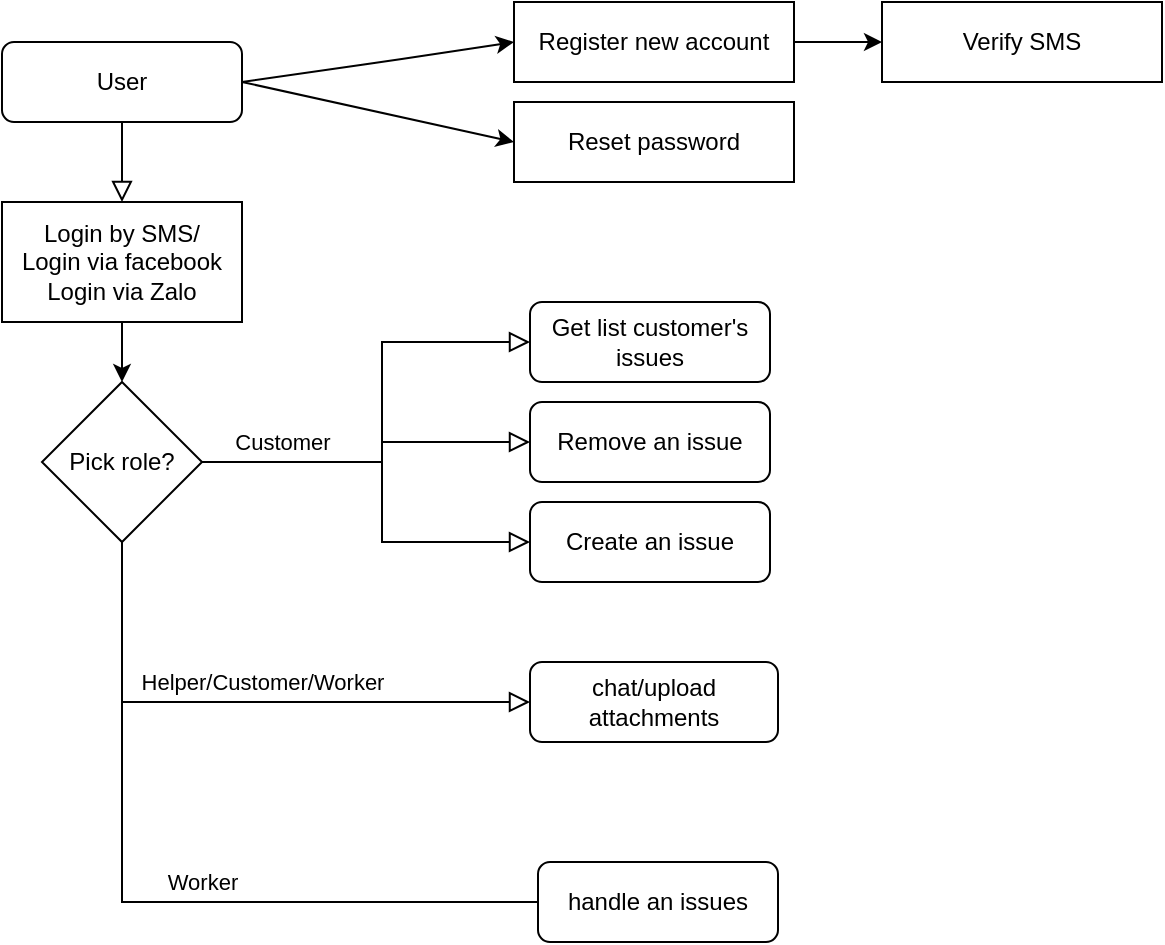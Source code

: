<mxfile version="14.4.9" type="github">
  <diagram id="C5RBs43oDa-KdzZeNtuy" name="Page-1">
    <mxGraphModel dx="716" dy="400" grid="1" gridSize="10" guides="1" tooltips="1" connect="1" arrows="1" fold="1" page="1" pageScale="1" pageWidth="827" pageHeight="1169" math="0" shadow="0">
      <root>
        <mxCell id="WIyWlLk6GJQsqaUBKTNV-0" />
        <mxCell id="WIyWlLk6GJQsqaUBKTNV-1" parent="WIyWlLk6GJQsqaUBKTNV-0" />
        <mxCell id="WIyWlLk6GJQsqaUBKTNV-2" value="" style="rounded=0;html=1;jettySize=auto;orthogonalLoop=1;fontSize=11;endArrow=block;endFill=0;endSize=8;strokeWidth=1;shadow=0;labelBackgroundColor=none;edgeStyle=orthogonalEdgeStyle;" parent="WIyWlLk6GJQsqaUBKTNV-1" source="WIyWlLk6GJQsqaUBKTNV-3" target="phNBYUWBBcwwwVyfr73K-1" edge="1">
          <mxGeometry relative="1" as="geometry">
            <mxPoint x="220" y="170" as="targetPoint" />
          </mxGeometry>
        </mxCell>
        <mxCell id="WIyWlLk6GJQsqaUBKTNV-3" value="User" style="rounded=1;whiteSpace=wrap;html=1;fontSize=12;glass=0;strokeWidth=1;shadow=0;" parent="WIyWlLk6GJQsqaUBKTNV-1" vertex="1">
          <mxGeometry x="160" y="20" width="120" height="40" as="geometry" />
        </mxCell>
        <mxCell id="WIyWlLk6GJQsqaUBKTNV-4" value="Worker" style="rounded=0;html=1;jettySize=auto;orthogonalLoop=1;fontSize=11;endArrow=block;endFill=0;endSize=8;strokeWidth=1;shadow=0;labelBackgroundColor=none;edgeStyle=orthogonalEdgeStyle;entryX=0;entryY=0.5;entryDx=0;entryDy=0;exitX=0.5;exitY=1;exitDx=0;exitDy=0;" parent="WIyWlLk6GJQsqaUBKTNV-1" source="phNBYUWBBcwwwVyfr73K-7" target="WIyWlLk6GJQsqaUBKTNV-12" edge="1">
          <mxGeometry x="0.122" y="10" relative="1" as="geometry">
            <mxPoint as="offset" />
            <mxPoint x="220" y="250" as="sourcePoint" />
            <mxPoint x="220" y="290" as="targetPoint" />
            <Array as="points">
              <mxPoint x="220" y="450" />
              <mxPoint x="430" y="450" />
            </Array>
          </mxGeometry>
        </mxCell>
        <mxCell id="WIyWlLk6GJQsqaUBKTNV-5" value="Customer" style="edgeStyle=orthogonalEdgeStyle;rounded=0;html=1;jettySize=auto;orthogonalLoop=1;fontSize=11;endArrow=block;endFill=0;endSize=8;strokeWidth=1;shadow=0;labelBackgroundColor=none;" parent="WIyWlLk6GJQsqaUBKTNV-1" target="WIyWlLk6GJQsqaUBKTNV-7" edge="1">
          <mxGeometry x="-0.608" y="10" relative="1" as="geometry">
            <mxPoint as="offset" />
            <mxPoint x="260" y="230" as="sourcePoint" />
            <Array as="points">
              <mxPoint x="350" y="230" />
              <mxPoint x="350" y="270" />
            </Array>
          </mxGeometry>
        </mxCell>
        <mxCell id="WIyWlLk6GJQsqaUBKTNV-7" value="Create an issue" style="rounded=1;whiteSpace=wrap;html=1;fontSize=12;glass=0;strokeWidth=1;shadow=0;" parent="WIyWlLk6GJQsqaUBKTNV-1" vertex="1">
          <mxGeometry x="424" y="250" width="120" height="40" as="geometry" />
        </mxCell>
        <mxCell id="WIyWlLk6GJQsqaUBKTNV-12" value="handle an issues" style="rounded=1;whiteSpace=wrap;html=1;fontSize=12;glass=0;strokeWidth=1;shadow=0;" parent="WIyWlLk6GJQsqaUBKTNV-1" vertex="1">
          <mxGeometry x="428" y="430" width="120" height="40" as="geometry" />
        </mxCell>
        <mxCell id="phNBYUWBBcwwwVyfr73K-0" value="Remove an issue" style="rounded=1;whiteSpace=wrap;html=1;fontSize=12;glass=0;strokeWidth=1;shadow=0;" vertex="1" parent="WIyWlLk6GJQsqaUBKTNV-1">
          <mxGeometry x="424" y="200" width="120" height="40" as="geometry" />
        </mxCell>
        <mxCell id="phNBYUWBBcwwwVyfr73K-1" value="Login by SMS/&lt;br&gt;Login via facebook&lt;br&gt;Login via Zalo" style="rounded=0;whiteSpace=wrap;html=1;" vertex="1" parent="WIyWlLk6GJQsqaUBKTNV-1">
          <mxGeometry x="160" y="100" width="120" height="60" as="geometry" />
        </mxCell>
        <mxCell id="phNBYUWBBcwwwVyfr73K-2" value="" style="edgeStyle=orthogonalEdgeStyle;rounded=0;html=1;jettySize=auto;orthogonalLoop=1;fontSize=11;endArrow=block;endFill=0;endSize=8;strokeWidth=1;shadow=0;labelBackgroundColor=none;entryX=0;entryY=0.5;entryDx=0;entryDy=0;exitX=1;exitY=0.5;exitDx=0;exitDy=0;" edge="1" parent="WIyWlLk6GJQsqaUBKTNV-1" source="phNBYUWBBcwwwVyfr73K-7" target="phNBYUWBBcwwwVyfr73K-0">
          <mxGeometry x="-0.444" y="20" relative="1" as="geometry">
            <mxPoint as="offset" />
            <mxPoint x="270" y="260" as="sourcePoint" />
            <mxPoint x="424" y="210" as="targetPoint" />
            <Array as="points">
              <mxPoint x="350" y="230" />
              <mxPoint x="350" y="220" />
            </Array>
          </mxGeometry>
        </mxCell>
        <mxCell id="phNBYUWBBcwwwVyfr73K-3" value="Helper/Customer/Worker" style="rounded=0;html=1;jettySize=auto;orthogonalLoop=1;fontSize=11;endArrow=block;endFill=0;endSize=8;strokeWidth=1;shadow=0;labelBackgroundColor=none;edgeStyle=orthogonalEdgeStyle;entryX=0;entryY=0.5;entryDx=0;entryDy=0;exitX=0.5;exitY=1;exitDx=0;exitDy=0;" edge="1" parent="WIyWlLk6GJQsqaUBKTNV-1" source="phNBYUWBBcwwwVyfr73K-7" target="phNBYUWBBcwwwVyfr73K-4">
          <mxGeometry x="0.056" y="10" relative="1" as="geometry">
            <mxPoint as="offset" />
            <mxPoint x="220" y="220" as="sourcePoint" />
            <mxPoint x="424" y="360" as="targetPoint" />
            <Array as="points">
              <mxPoint x="220" y="330" />
              <mxPoint x="220" y="500" />
            </Array>
          </mxGeometry>
        </mxCell>
        <mxCell id="phNBYUWBBcwwwVyfr73K-4" value="chat/upload attachments" style="rounded=1;whiteSpace=wrap;html=1;fontSize=12;glass=0;strokeWidth=1;shadow=0;" vertex="1" parent="WIyWlLk6GJQsqaUBKTNV-1">
          <mxGeometry x="424" y="330" width="124" height="40" as="geometry" />
        </mxCell>
        <mxCell id="phNBYUWBBcwwwVyfr73K-6" value="Register new account" style="rounded=0;whiteSpace=wrap;html=1;" vertex="1" parent="WIyWlLk6GJQsqaUBKTNV-1">
          <mxGeometry x="416" width="140" height="40" as="geometry" />
        </mxCell>
        <mxCell id="phNBYUWBBcwwwVyfr73K-7" value="Pick role?" style="rhombus;whiteSpace=wrap;html=1;" vertex="1" parent="WIyWlLk6GJQsqaUBKTNV-1">
          <mxGeometry x="180" y="190" width="80" height="80" as="geometry" />
        </mxCell>
        <mxCell id="phNBYUWBBcwwwVyfr73K-8" value="" style="endArrow=classic;html=1;exitX=0.5;exitY=1;exitDx=0;exitDy=0;entryX=0.5;entryY=0;entryDx=0;entryDy=0;" edge="1" parent="WIyWlLk6GJQsqaUBKTNV-1" source="phNBYUWBBcwwwVyfr73K-1" target="phNBYUWBBcwwwVyfr73K-7">
          <mxGeometry width="50" height="50" relative="1" as="geometry">
            <mxPoint x="380" y="290" as="sourcePoint" />
            <mxPoint x="430" y="240" as="targetPoint" />
          </mxGeometry>
        </mxCell>
        <mxCell id="phNBYUWBBcwwwVyfr73K-9" value="Get list customer&#39;s issues" style="rounded=1;whiteSpace=wrap;html=1;fontSize=12;glass=0;strokeWidth=1;shadow=0;" vertex="1" parent="WIyWlLk6GJQsqaUBKTNV-1">
          <mxGeometry x="424" y="150" width="120" height="40" as="geometry" />
        </mxCell>
        <mxCell id="phNBYUWBBcwwwVyfr73K-10" value="" style="edgeStyle=orthogonalEdgeStyle;rounded=0;html=1;jettySize=auto;orthogonalLoop=1;fontSize=11;endArrow=block;endFill=0;endSize=8;strokeWidth=1;shadow=0;labelBackgroundColor=none;entryX=0;entryY=0.5;entryDx=0;entryDy=0;exitX=1;exitY=0.5;exitDx=0;exitDy=0;" edge="1" parent="WIyWlLk6GJQsqaUBKTNV-1" source="phNBYUWBBcwwwVyfr73K-7" target="phNBYUWBBcwwwVyfr73K-9">
          <mxGeometry x="-0.444" y="20" relative="1" as="geometry">
            <mxPoint as="offset" />
            <mxPoint x="270.0" y="240" as="sourcePoint" />
            <mxPoint x="434" y="230" as="targetPoint" />
            <Array as="points">
              <mxPoint x="350" y="230" />
              <mxPoint x="350" y="170" />
            </Array>
          </mxGeometry>
        </mxCell>
        <mxCell id="phNBYUWBBcwwwVyfr73K-11" value="Reset password" style="rounded=0;whiteSpace=wrap;html=1;" vertex="1" parent="WIyWlLk6GJQsqaUBKTNV-1">
          <mxGeometry x="416" y="50" width="140" height="40" as="geometry" />
        </mxCell>
        <mxCell id="phNBYUWBBcwwwVyfr73K-12" value="Verify SMS" style="rounded=0;whiteSpace=wrap;html=1;" vertex="1" parent="WIyWlLk6GJQsqaUBKTNV-1">
          <mxGeometry x="600" width="140" height="40" as="geometry" />
        </mxCell>
        <mxCell id="phNBYUWBBcwwwVyfr73K-13" value="" style="endArrow=classic;html=1;exitX=1;exitY=0.5;exitDx=0;exitDy=0;entryX=0;entryY=0.5;entryDx=0;entryDy=0;" edge="1" parent="WIyWlLk6GJQsqaUBKTNV-1" source="WIyWlLk6GJQsqaUBKTNV-3" target="phNBYUWBBcwwwVyfr73K-6">
          <mxGeometry width="50" height="50" relative="1" as="geometry">
            <mxPoint x="380" y="200" as="sourcePoint" />
            <mxPoint x="430" y="150" as="targetPoint" />
            <Array as="points">
              <mxPoint x="350" y="30" />
            </Array>
          </mxGeometry>
        </mxCell>
        <mxCell id="phNBYUWBBcwwwVyfr73K-14" value="" style="endArrow=classic;html=1;exitX=1;exitY=0.5;exitDx=0;exitDy=0;entryX=0;entryY=0.5;entryDx=0;entryDy=0;" edge="1" parent="WIyWlLk6GJQsqaUBKTNV-1" source="WIyWlLk6GJQsqaUBKTNV-3" target="phNBYUWBBcwwwVyfr73K-11">
          <mxGeometry width="50" height="50" relative="1" as="geometry">
            <mxPoint x="290.0" y="50" as="sourcePoint" />
            <mxPoint x="426" y="30" as="targetPoint" />
            <Array as="points" />
          </mxGeometry>
        </mxCell>
        <mxCell id="phNBYUWBBcwwwVyfr73K-15" value="" style="endArrow=classic;html=1;exitX=1;exitY=0.5;exitDx=0;exitDy=0;entryX=0;entryY=0.5;entryDx=0;entryDy=0;" edge="1" parent="WIyWlLk6GJQsqaUBKTNV-1" source="phNBYUWBBcwwwVyfr73K-6" target="phNBYUWBBcwwwVyfr73K-12">
          <mxGeometry width="50" height="50" relative="1" as="geometry">
            <mxPoint x="290.0" y="50" as="sourcePoint" />
            <mxPoint x="426" y="30" as="targetPoint" />
            <Array as="points" />
          </mxGeometry>
        </mxCell>
      </root>
    </mxGraphModel>
  </diagram>
</mxfile>

